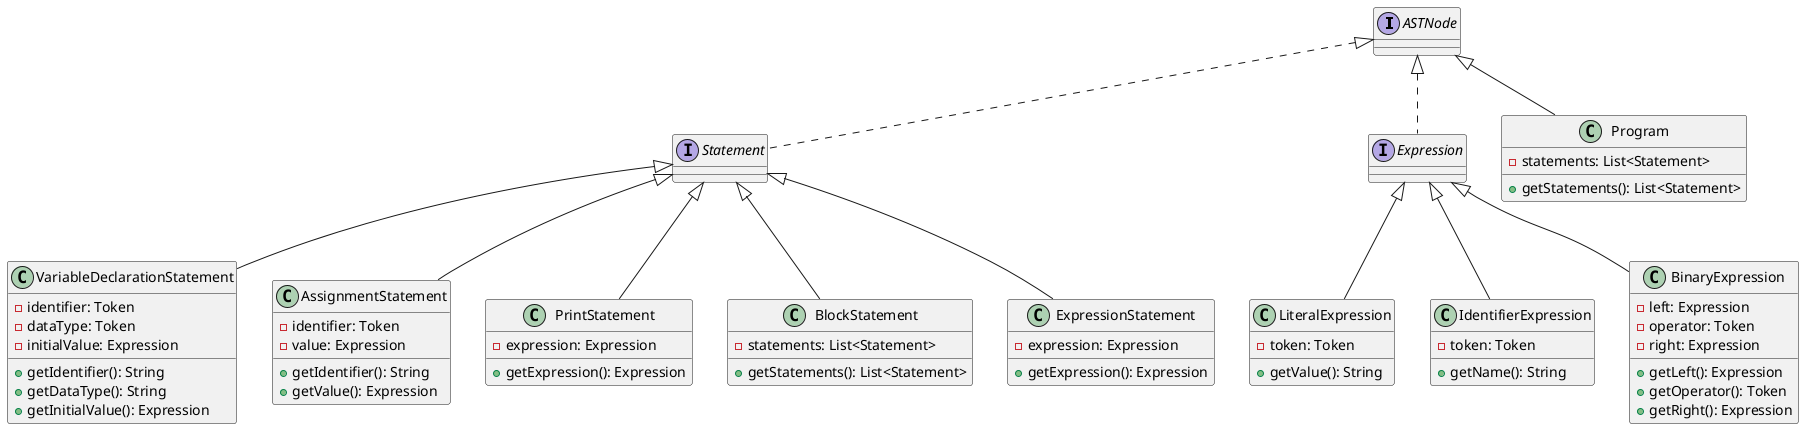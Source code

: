 @startuml

interface ASTNode

interface Statement
interface Expression

class LiteralExpression {
    -token: Token
    +getValue(): String
}

class IdentifierExpression {
    -token: Token
    +getName(): String
}

class BinaryExpression {
    -left: Expression
    -operator: Token
    -right: Expression
    +getLeft(): Expression
    +getOperator(): Token
    +getRight(): Expression
}

class VariableDeclarationStatement {
    -identifier: Token
    -dataType: Token
    -initialValue: Expression
    +getIdentifier(): String
    +getDataType(): String
    +getInitialValue(): Expression
}

class AssignmentStatement {
    -identifier: Token
    -value: Expression
    +getIdentifier(): String
    +getValue(): Expression
}

class PrintStatement {
    -expression: Expression
    +getExpression(): Expression
}

class BlockStatement {
    -statements: List<Statement>
    +getStatements(): List<Statement>
}

class ExpressionStatement {
    -expression: Expression
    +getExpression(): Expression
}

class Program {
    -statements: List<Statement>
    +getStatements(): List<Statement>
}


ASTNode <|.. Statement
ASTNode <|.. Expression
Expression <|-- LiteralExpression
Expression <|-- IdentifierExpression
Expression <|-- BinaryExpression
Statement <|-- VariableDeclarationStatement
Statement <|-- AssignmentStatement
Statement <|-- PrintStatement
Statement <|-- BlockStatement
Statement <|-- ExpressionStatement
ASTNode <|-- Program


@enduml